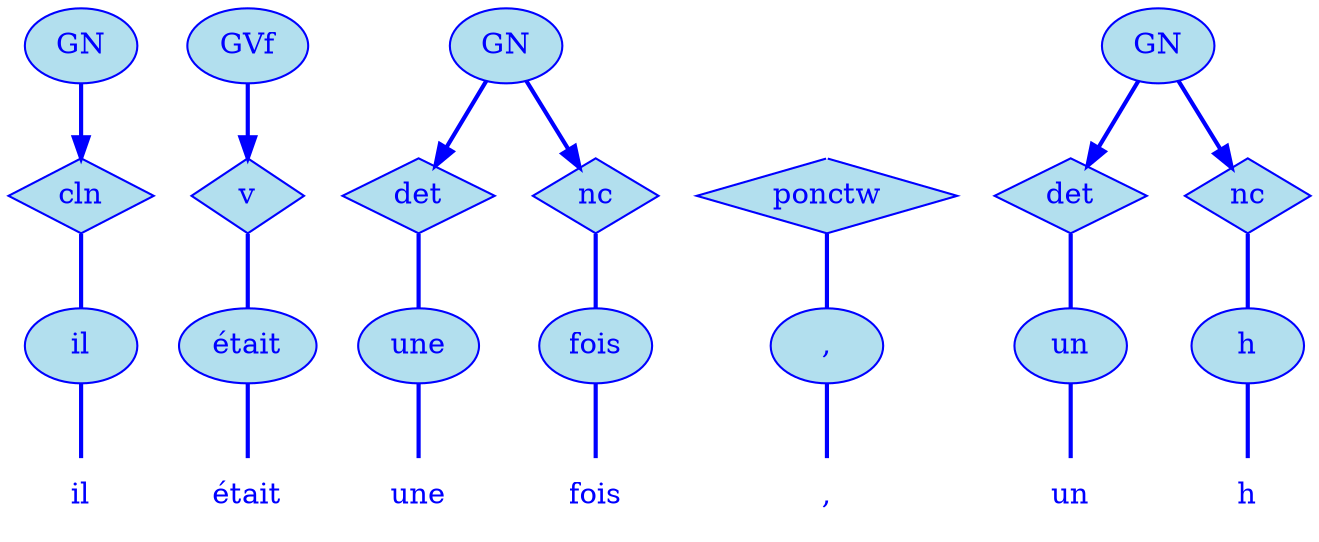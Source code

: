 digraph g {
	graph [bb="0,0,539,252"];
	node [label="\N"];
	graph [_draw_="c 5 -white C 5 -white P 4 0 0 0 252 539 252 539 0 ",
		xdotversion="1.2"];
	"mc1s1_t1#token84" [label=il, shape=plaintext, fillcolor=lightblue2, fontcolor=blue, pos="27,18", width="0.75", height="0.50", _ldraw_="F 14.000000 11 -Times-Roman c 4 -blue T 27 13 0 8 2 -il "];
	"mc1s1_W1#wordmc1s1_t1#token" [label=il, shape=ellipse, fillcolor=lightblue2, fontcolor=blue, pos="27,90", width="0.75", height="0.50", color=blue, style=filled, _draw_="S 6 -filled c 4 -blue C 10 -lightblue2 E 27 90 27 18 ", _ldraw_="F 14.000000 11 -Times-Roman c 4 -blue T 27 85 0 8 2 -il "];
	"mc1s1_P1L1#pos" [label=cln, shape=diamond, fillcolor=lightblue2, fontcolor=blue, pos="27,162", width="0.75", height="0.50", color=blue, style=filled, _draw_="S 6 -filled c 4 -blue C 10 -lightblue2 P 4 27 180 0 162 27 144 54 162 ", _ldraw_="F 14.000000 11 -Times-Roman c 4 -blue T 27 157 0 20 3 -cln "];
	"mc1s1_chk0#chunk" [label=GN, fillcolor=lightblue2, fontcolor=blue, pos="27,234", width="0.75", height="0.50", color=blue, style=filled, arrowhead=doubleoctagon, _draw_="S 6 -filled c 4 -blue C 10 -lightblue2 E 27 234 27 18 ", _ldraw_="F 14.000000 11 -Times-Roman c 4 -blue T 27 229 0 22 2 -GN "];
	"mc1s1_t3#token87" [label=était, shape=plaintext, fillcolor=lightblue2, fontcolor=blue, pos="105,18", width="0.75", height="0.50", _ldraw_="F 14.000000 11 -Times-Roman c 4 -blue T 105 13 0 32 6 -était "];
	"mc1s1_W2#wordmc1s1_t3#token" [label=était, shape=ellipse, fillcolor=lightblue2, fontcolor=blue, pos="105,90", width="0.92", height="0.50", color=blue, style=filled, _draw_="S 6 -filled c 4 -blue C 10 -lightblue2 E 105 90 33 18 ", _ldraw_="F 14.000000 11 -Times-Roman c 4 -blue T 105 85 0 32 6 -était "];
	"mc1s1_P2L1#pos" [label=v, shape=diamond, fillcolor=lightblue2, fontcolor=blue, pos="105,162", width="0.75", height="0.50", color=blue, style=filled, _draw_="S 6 -filled c 4 -blue C 10 -lightblue2 P 4 105 180 78 162 105 144 132 162 ", _ldraw_="F 14.000000 11 -Times-Roman c 4 -blue T 105 157 0 8 1 -v "];
	"mc1s1_chk7#chunk" [label=GVf, fillcolor=lightblue2, fontcolor=blue, pos="105,234", width="0.81", height="0.50", color=blue, style=filled, arrowhead=doubleoctagon, _draw_="S 6 -filled c 4 -blue C 10 -lightblue2 E 105 234 29 18 ", _ldraw_="F 14.000000 11 -Times-Roman c 4 -blue T 105 229 0 26 3 -GVf "];
	"mc1s1_t5#token78" [label=une, shape=plaintext, fillcolor=lightblue2, fontcolor=blue, pos="185,18", width="0.75", height="0.50", _ldraw_="F 14.000000 11 -Times-Roman c 4 -blue T 185 13 0 26 3 -une "];
	"mc1s1_W3#wordmc1s1_t5#token" [label=une, shape=ellipse, fillcolor=lightblue2, fontcolor=blue, pos="185,90", width="0.81", height="0.50", color=blue, style=filled, _draw_="S 6 -filled c 4 -blue C 10 -lightblue2 E 185 90 29 18 ", _ldraw_="F 14.000000 11 -Times-Roman c 4 -blue T 185 85 0 26 3 -une "];
	"mc1s1_P4L1#pos" [label=det, shape=diamond, fillcolor=lightblue2, fontcolor=blue, pos="185,162", width="0.75", height="0.50", color=blue, style=filled, _draw_="S 6 -filled c 4 -blue C 10 -lightblue2 P 4 185 180 158 162 185 144 212 162 ", _ldraw_="F 14.000000 11 -Times-Roman c 4 -blue T 185 157 0 23 3 -det "];
	"mc1s1_t7#token16" [label=fois, shape=plaintext, fillcolor=lightblue2, fontcolor=blue, pos="259,18", width="0.75", height="0.50", _ldraw_="F 14.000000 11 -Times-Roman c 4 -blue T 259 13 0 23 4 -fois "];
	"mc1s1_W4#wordmc1s1_t7#token" [label=fois, shape=ellipse, fillcolor=lightblue2, fontcolor=blue, pos="259,90", width="0.75", height="0.50", color=blue, style=filled, _draw_="S 6 -filled c 4 -blue C 10 -lightblue2 E 259 90 27 18 ", _ldraw_="F 14.000000 11 -Times-Roman c 4 -blue T 259 85 0 23 4 -fois "];
	"mc1s1_P8L2#pos" [label=nc, shape=diamond, fillcolor=lightblue2, fontcolor=blue, pos="258,162", width="0.75", height="0.50", color=blue, style=filled, _draw_="S 6 -filled c 4 -blue C 10 -lightblue2 P 4 258 180 231 162 258 144 285 162 ", _ldraw_="F 14.000000 11 -Times-Roman c 4 -blue T 258 157 0 16 2 -nc "];
	"mc1s1_chk2#chunk" [label=GN, fillcolor=lightblue2, fontcolor=blue, pos="222,234", width="0.75", height="0.50", color=blue, style=filled, arrowhead=doubleoctagon, _draw_="S 6 -filled c 4 -blue C 10 -lightblue2 E 222 234 27 18 ", _ldraw_="F 14.000000 11 -Times-Roman c 4 -blue T 222 229 0 22 2 -GN "];
	"mc1s1_t8#token94" [label=",", shape=plaintext, fillcolor=lightblue2, fontcolor=blue, pos="349,18", width="0.75", height="0.50", _ldraw_="F 14.000000 11 -Times-Roman c 4 -blue T 349 13 0 5 1 -, "];
	"mc1s1_W5#wordmc1s1_t8#token" [label=",", shape=ellipse, fillcolor=lightblue2, fontcolor=blue, pos="349,90", width="0.75", height="0.50", color=blue, style=filled, _draw_="S 6 -filled c 4 -blue C 10 -lightblue2 E 349 90 27 18 ", _ldraw_="F 14.000000 11 -Times-Roman c 4 -blue T 349 85 0 5 1 -, "];
	"mc1s1_P9L1#pos" [label=ponctw, shape=diamond, fillcolor=lightblue2, fontcolor=blue, pos="349,162", width="1.28", height="0.50", color=blue, style=filled, _draw_="S 6 -filled c 4 -blue C 10 -lightblue2 P 4 349 180 303 162 349 144 395 162 ", _ldraw_="F 14.000000 11 -Times-Roman c 4 -blue T 349 157 0 51 6 -ponctw "];
	"mc1s1_t10#token36" [label=un, shape=plaintext, fillcolor=lightblue2, fontcolor=blue, pos="440,18", width="0.75", height="0.50", _ldraw_="F 14.000000 11 -Times-Roman c 4 -blue T 440 13 0 18 2 -un "];
	"mc1s1_W6#wordmc1s1_t10#token" [label=un, shape=ellipse, fillcolor=lightblue2, fontcolor=blue, pos="440,90", width="0.75", height="0.50", color=blue, style=filled, _draw_="S 6 -filled c 4 -blue C 10 -lightblue2 E 440 90 27 18 ", _ldraw_="F 14.000000 11 -Times-Roman c 4 -blue T 440 85 0 18 2 -un "];
	"mc1s1_P12L1#pos" [label=det, shape=diamond, fillcolor=lightblue2, fontcolor=blue, pos="440,162", width="0.75", height="0.50", color=blue, style=filled, _draw_="S 6 -filled c 4 -blue C 10 -lightblue2 P 4 440 180 413 162 440 144 467 162 ", _ldraw_="F 14.000000 11 -Times-Roman c 4 -blue T 440 157 0 23 3 -det "];
	"mc1s1_t12#token87" [label=h, shape=plaintext, fillcolor=lightblue2, fontcolor=blue, pos="512,18", width="0.75", height="0.50", _ldraw_="F 14.000000 11 -Times-Roman c 4 -blue T 512 13 0 9 1 -h "];
	"mc1s1_W7#wordmc1s1_t12#token" [label=h, shape=ellipse, fillcolor=lightblue2, fontcolor=blue, pos="512,90", width="0.75", height="0.50", color=blue, style=filled, _draw_="S 6 -filled c 4 -blue C 10 -lightblue2 E 512 90 27 18 ", _ldraw_="F 14.000000 11 -Times-Roman c 4 -blue T 512 85 0 9 1 -h "];
	"mc1s1_P15L1#pos" [label=nc, shape=diamond, fillcolor=lightblue2, fontcolor=blue, pos="512,162", width="0.75", height="0.50", color=blue, style=filled, _draw_="S 6 -filled c 4 -blue C 10 -lightblue2 P 4 512 180 485 162 512 144 539 162 ", _ldraw_="F 14.000000 11 -Times-Roman c 4 -blue T 512 157 0 16 2 -nc "];
	"mc1s1_chk3#chunk" [label=GN, fillcolor=lightblue2, fontcolor=blue, pos="476,234", width="0.75", height="0.50", color=blue, style=filled, arrowhead=doubleoctagon, _draw_="S 6 -filled c 4 -blue C 10 -lightblue2 E 476 234 27 18 ", _ldraw_="F 14.000000 11 -Times-Roman c 4 -blue T 476 229 0 22 2 -GN "];
	"mc1s1_P9L1#pos#empty" [shape=point, fillcolor=white, fontcolor=white, pos="349,234", width="0.06", height="0.06", color=white, size=2, _draw_="S 6 -filled c 5 -white C 5 -white E 349 234 2 2 "];
	"mc1s1_W1#wordmc1s1_t1#token" -> "mc1s1_t1#token84" [arrowhead=none, color=blue, fontcolor=blue, style=bold, minlen=1, pos="27,72 27,61 27,47 27,36", _draw_="S 4 -bold c 4 -blue B 4 27 72 27 61 27 47 27 36 "];
	"mc1s1_P1L1#pos" -> "mc1s1_W1#wordmc1s1_t1#token" [arrowhead=none, color=blue, fontcolor=blue, style=bold, minlen=1, pos="27,144 27,133 27,119 27,108", _draw_="S 4 -bold c 4 -blue B 4 27 144 27 133 27 119 27 108 "];
	"mc1s1_chk0#chunk" -> "mc1s1_P1L1#pos" [color=blue, fontcolor=blue, style=bold, minlen=1, pos="e,27,180 27,216 27,208 27,199 27,190", shape=normal, _draw_="S 4 -bold c 4 -blue B 4 27 216 27 208 27 199 27 190 ", _hdraw_="S 5 -solid S 15 -setlinewidth(1) c 4 -blue C 4 -blue P 3 31 190 27 180 24 190 "];
	"mc1s1_W2#wordmc1s1_t3#token" -> "mc1s1_t3#token87" [arrowhead=none, color=blue, fontcolor=blue, style=bold, minlen=1, pos="105,72 105,61 105,47 105,36", _draw_="S 4 -bold c 4 -blue B 4 105 72 105 61 105 47 105 36 "];
	"mc1s1_P2L1#pos" -> "mc1s1_W2#wordmc1s1_t3#token" [arrowhead=none, color=blue, fontcolor=blue, style=bold, minlen=1, pos="105,144 105,133 105,119 105,108", _draw_="S 4 -bold c 4 -blue B 4 105 144 105 133 105 119 105 108 "];
	"mc1s1_chk7#chunk" -> "mc1s1_P2L1#pos" [color=blue, fontcolor=blue, style=bold, minlen=1, pos="e,105,180 105,216 105,208 105,199 105,190", shape=normal, _draw_="S 4 -bold c 4 -blue B 4 105 216 105 208 105 199 105 190 ", _hdraw_="S 5 -solid S 15 -setlinewidth(1) c 4 -blue C 4 -blue P 3 109 190 105 180 102 190 "];
	"mc1s1_W3#wordmc1s1_t5#token" -> "mc1s1_t5#token78" [arrowhead=none, color=blue, fontcolor=blue, style=bold, minlen=1, pos="185,72 185,61 185,47 185,36", _draw_="S 4 -bold c 4 -blue B 4 185 72 185 61 185 47 185 36 "];
	"mc1s1_P4L1#pos" -> "mc1s1_W3#wordmc1s1_t5#token" [arrowhead=none, color=blue, fontcolor=blue, style=bold, minlen=1, pos="185,144 185,133 185,119 185,108", _draw_="S 4 -bold c 4 -blue B 4 185 144 185 133 185 119 185 108 "];
	"mc1s1_W4#wordmc1s1_t7#token" -> "mc1s1_t7#token16" [arrowhead=none, color=blue, fontcolor=blue, style=bold, minlen=1, pos="259,72 259,61 259,47 259,36", _draw_="S 4 -bold c 4 -blue B 4 259 72 259 61 259 47 259 36 "];
	"mc1s1_P8L2#pos" -> "mc1s1_W4#wordmc1s1_t7#token" [arrowhead=none, color=blue, fontcolor=blue, style=bold, minlen=1, pos="258,144 259,133 259,119 259,108", _draw_="S 4 -bold c 4 -blue B 4 258 144 259 133 259 119 259 108 "];
	"mc1s1_chk2#chunk" -> "mc1s1_P4L1#pos" [color=blue, fontcolor=blue, style=bold, minlen=1, pos="e,192,176 213,217 208,208 202,195 197,185", shape=normal, _draw_="S 4 -bold c 4 -blue B 4 213 217 208 208 202 195 197 185 ", _hdraw_="S 5 -solid S 15 -setlinewidth(1) c 4 -blue C 4 -blue P 3 200 183 192 176 194 186 "];
	"mc1s1_chk2#chunk" -> "mc1s1_P8L2#pos" [color=blue, fontcolor=blue, style=bold, minlen=1, pos="e,251,176 231,217 236,207 241,195 246,185", shape=normal, _draw_="S 4 -bold c 4 -blue B 4 231 217 236 207 241 195 246 185 ", _hdraw_="S 5 -solid S 15 -setlinewidth(1) c 4 -blue C 4 -blue P 3 249 186 251 176 243 183 "];
	"mc1s1_W5#wordmc1s1_t8#token" -> "mc1s1_t8#token94" [arrowhead=none, color=blue, fontcolor=blue, style=bold, minlen=1, pos="349,72 349,61 349,47 349,36", _draw_="S 4 -bold c 4 -blue B 4 349 72 349 61 349 47 349 36 "];
	"mc1s1_P9L1#pos" -> "mc1s1_W5#wordmc1s1_t8#token" [arrowhead=none, color=blue, fontcolor=blue, style=bold, minlen=1, pos="349,144 349,133 349,119 349,108", _draw_="S 4 -bold c 4 -blue B 4 349 144 349 133 349 119 349 108 "];
	"mc1s1_W6#wordmc1s1_t10#token" -> "mc1s1_t10#token36" [arrowhead=none, color=blue, fontcolor=blue, style=bold, minlen=1, pos="440,72 440,61 440,47 440,36", _draw_="S 4 -bold c 4 -blue B 4 440 72 440 61 440 47 440 36 "];
	"mc1s1_P12L1#pos" -> "mc1s1_W6#wordmc1s1_t10#token" [arrowhead=none, color=blue, fontcolor=blue, style=bold, minlen=1, pos="440,144 440,133 440,119 440,108", _draw_="S 4 -bold c 4 -blue B 4 440 144 440 133 440 119 440 108 "];
	"mc1s1_W7#wordmc1s1_t12#token" -> "mc1s1_t12#token87" [arrowhead=none, color=blue, fontcolor=blue, style=bold, minlen=1, pos="512,72 512,61 512,47 512,36", _draw_="S 4 -bold c 4 -blue B 4 512 72 512 61 512 47 512 36 "];
	"mc1s1_P15L1#pos" -> "mc1s1_W7#wordmc1s1_t12#token" [arrowhead=none, color=blue, fontcolor=blue, style=bold, minlen=1, pos="512,144 512,133 512,119 512,108", _draw_="S 4 -bold c 4 -blue B 4 512 144 512 133 512 119 512 108 "];
	"mc1s1_chk3#chunk" -> "mc1s1_P12L1#pos" [color=blue, fontcolor=blue, style=bold, minlen=1, pos="e,447,176 467,217 462,207 457,195 452,185", shape=normal, _draw_="S 4 -bold c 4 -blue B 4 467 217 462 207 457 195 452 185 ", _hdraw_="S 5 -solid S 15 -setlinewidth(1) c 4 -blue C 4 -blue P 3 455 183 447 176 449 186 "];
	"mc1s1_chk3#chunk" -> "mc1s1_P15L1#pos" [color=blue, fontcolor=blue, style=bold, minlen=1, pos="e,505,176 485,217 490,207 495,195 500,185", shape=normal, _draw_="S 4 -bold c 4 -blue B 4 485 217 490 207 495 195 500 185 ", _hdraw_="S 5 -solid S 15 -setlinewidth(1) c 4 -blue C 4 -blue P 3 503 186 505 176 497 183 "];
	"mc1s1_P9L1#pos#empty" -> "mc1s1_P9L1#pos" [color=white, fontcolor=white, minlen=1, pos="e,349,180 349,232 349,225 349,207 349,190", shape=none, _draw_="c 5 -white B 4 349 232 349 225 349 207 349 190 ", _hdraw_="S 5 -solid S 15 -setlinewidth(1) c 5 -white C 5 -white P 3 353 190 349 180 346 190 "];
}

